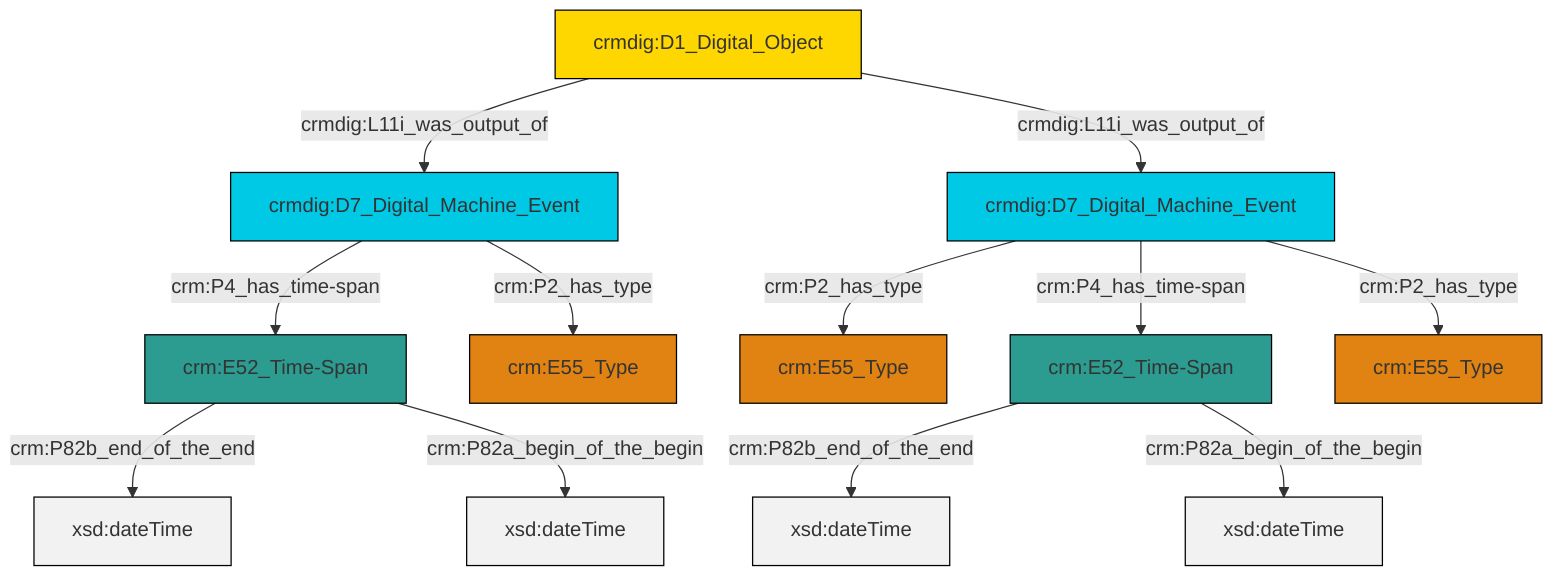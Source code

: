 graph TD
classDef Literal fill:#f2f2f2,stroke:#000000;
classDef CRM_Entity fill:#FFFFFF,stroke:#000000;
classDef Temporal_Entity fill:#00C9E6, stroke:#000000;
classDef Type fill:#E18312, stroke:#000000;
classDef Time-Span fill:#2C9C91, stroke:#000000;
classDef Appellation fill:#FFEB7F, stroke:#000000;
classDef Place fill:#008836, stroke:#000000;
classDef Persistent_Item fill:#B266B2, stroke:#000000;
classDef Conceptual_Object fill:#FFD700, stroke:#000000;
classDef Physical_Thing fill:#D2B48C, stroke:#000000;
classDef Actor fill:#f58aad, stroke:#000000;
classDef PC_Classes fill:#4ce600, stroke:#000000;
classDef Multi fill:#cccccc,stroke:#000000;

0["crmdig:D1_Digital_Object"]:::Conceptual_Object -->|crmdig:L11i_was_output_of| 1["crmdig:D7_Digital_Machine_Event"]:::Temporal_Entity
4["crmdig:D7_Digital_Machine_Event"]:::Temporal_Entity -->|crm:P2_has_type| 5["crm:E55_Type"]:::Type
4["crmdig:D7_Digital_Machine_Event"]:::Temporal_Entity -->|crm:P4_has_time-span| 2["crm:E52_Time-Span"]:::Time-Span
2["crm:E52_Time-Span"]:::Time-Span -->|crm:P82b_end_of_the_end| 11[xsd:dateTime]:::Literal
0["crmdig:D1_Digital_Object"]:::Conceptual_Object -->|crmdig:L11i_was_output_of| 4["crmdig:D7_Digital_Machine_Event"]:::Temporal_Entity
13["crm:E52_Time-Span"]:::Time-Span -->|crm:P82b_end_of_the_end| 14[xsd:dateTime]:::Literal
1["crmdig:D7_Digital_Machine_Event"]:::Temporal_Entity -->|crm:P4_has_time-span| 13["crm:E52_Time-Span"]:::Time-Span
1["crmdig:D7_Digital_Machine_Event"]:::Temporal_Entity -->|crm:P2_has_type| 6["crm:E55_Type"]:::Type
2["crm:E52_Time-Span"]:::Time-Span -->|crm:P82a_begin_of_the_begin| 17[xsd:dateTime]:::Literal
13["crm:E52_Time-Span"]:::Time-Span -->|crm:P82a_begin_of_the_begin| 19[xsd:dateTime]:::Literal
4["crmdig:D7_Digital_Machine_Event"]:::Temporal_Entity -->|crm:P2_has_type| 8["crm:E55_Type"]:::Type